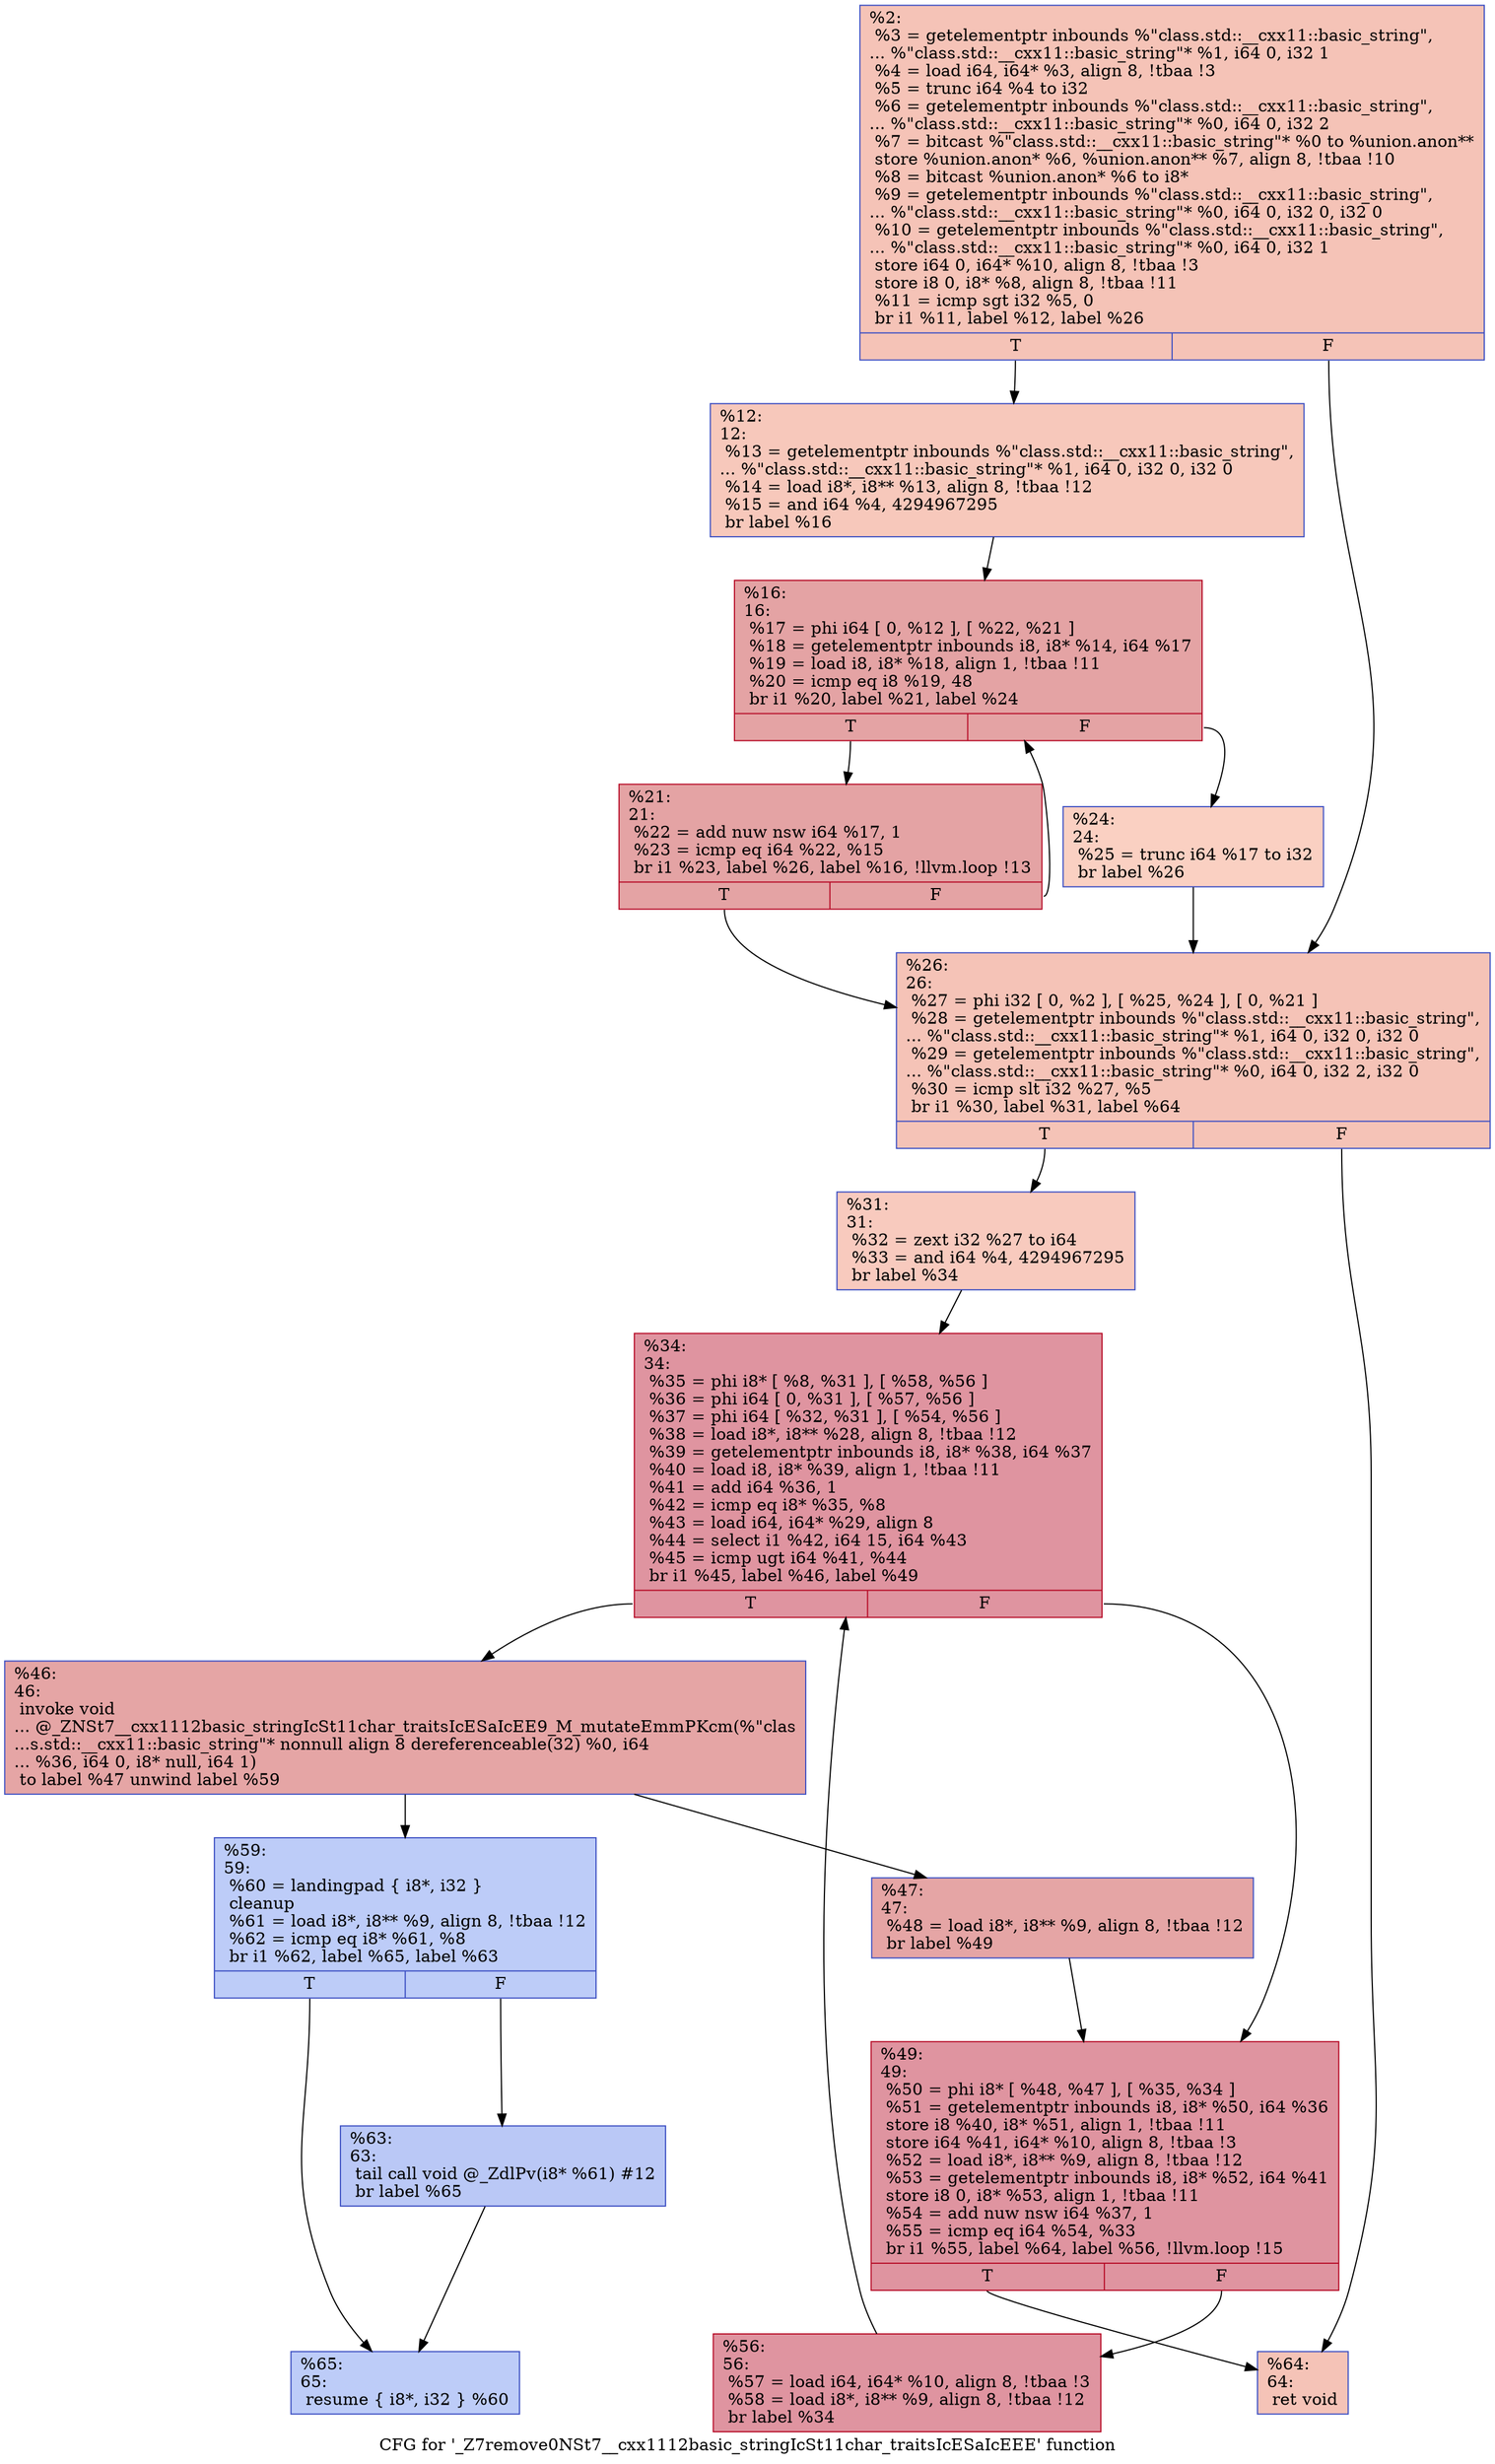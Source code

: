 digraph "CFG for '_Z7remove0NSt7__cxx1112basic_stringIcSt11char_traitsIcESaIcEEE' function" {
	label="CFG for '_Z7remove0NSt7__cxx1112basic_stringIcSt11char_traitsIcESaIcEEE' function";

	Node0x55ec4a5dbf30 [shape=record,color="#3d50c3ff", style=filled, fillcolor="#e8765c70",label="{%2:\l  %3 = getelementptr inbounds %\"class.std::__cxx11::basic_string\",\l... %\"class.std::__cxx11::basic_string\"* %1, i64 0, i32 1\l  %4 = load i64, i64* %3, align 8, !tbaa !3\l  %5 = trunc i64 %4 to i32\l  %6 = getelementptr inbounds %\"class.std::__cxx11::basic_string\",\l... %\"class.std::__cxx11::basic_string\"* %0, i64 0, i32 2\l  %7 = bitcast %\"class.std::__cxx11::basic_string\"* %0 to %union.anon**\l  store %union.anon* %6, %union.anon** %7, align 8, !tbaa !10\l  %8 = bitcast %union.anon* %6 to i8*\l  %9 = getelementptr inbounds %\"class.std::__cxx11::basic_string\",\l... %\"class.std::__cxx11::basic_string\"* %0, i64 0, i32 0, i32 0\l  %10 = getelementptr inbounds %\"class.std::__cxx11::basic_string\",\l... %\"class.std::__cxx11::basic_string\"* %0, i64 0, i32 1\l  store i64 0, i64* %10, align 8, !tbaa !3\l  store i8 0, i8* %8, align 8, !tbaa !11\l  %11 = icmp sgt i32 %5, 0\l  br i1 %11, label %12, label %26\l|{<s0>T|<s1>F}}"];
	Node0x55ec4a5dbf30:s0 -> Node0x55ec4a5dc390;
	Node0x55ec4a5dbf30:s1 -> Node0x55ec4a5dcbb0;
	Node0x55ec4a5dc390 [shape=record,color="#3d50c3ff", style=filled, fillcolor="#ed836670",label="{%12:\l12:                                               \l  %13 = getelementptr inbounds %\"class.std::__cxx11::basic_string\",\l... %\"class.std::__cxx11::basic_string\"* %1, i64 0, i32 0, i32 0\l  %14 = load i8*, i8** %13, align 8, !tbaa !12\l  %15 = and i64 %4, 4294967295\l  br label %16\l}"];
	Node0x55ec4a5dc390 -> Node0x55ec4a5dce20;
	Node0x55ec4a5dce20 [shape=record,color="#b70d28ff", style=filled, fillcolor="#c32e3170",label="{%16:\l16:                                               \l  %17 = phi i64 [ 0, %12 ], [ %22, %21 ]\l  %18 = getelementptr inbounds i8, i8* %14, i64 %17\l  %19 = load i8, i8* %18, align 1, !tbaa !11\l  %20 = icmp eq i8 %19, 48\l  br i1 %20, label %21, label %24\l|{<s0>T|<s1>F}}"];
	Node0x55ec4a5dce20:s0 -> Node0x55ec4a5dcf10;
	Node0x55ec4a5dce20:s1 -> Node0x55ec4a5dd7a0;
	Node0x55ec4a5dcf10 [shape=record,color="#b70d28ff", style=filled, fillcolor="#c32e3170",label="{%21:\l21:                                               \l  %22 = add nuw nsw i64 %17, 1\l  %23 = icmp eq i64 %22, %15\l  br i1 %23, label %26, label %16, !llvm.loop !13\l|{<s0>T|<s1>F}}"];
	Node0x55ec4a5dcf10:s0 -> Node0x55ec4a5dcbb0;
	Node0x55ec4a5dcf10:s1 -> Node0x55ec4a5dce20;
	Node0x55ec4a5dd7a0 [shape=record,color="#3d50c3ff", style=filled, fillcolor="#f3947570",label="{%24:\l24:                                               \l  %25 = trunc i64 %17 to i32\l  br label %26\l}"];
	Node0x55ec4a5dd7a0 -> Node0x55ec4a5dcbb0;
	Node0x55ec4a5dcbb0 [shape=record,color="#3d50c3ff", style=filled, fillcolor="#e8765c70",label="{%26:\l26:                                               \l  %27 = phi i32 [ 0, %2 ], [ %25, %24 ], [ 0, %21 ]\l  %28 = getelementptr inbounds %\"class.std::__cxx11::basic_string\",\l... %\"class.std::__cxx11::basic_string\"* %1, i64 0, i32 0, i32 0\l  %29 = getelementptr inbounds %\"class.std::__cxx11::basic_string\",\l... %\"class.std::__cxx11::basic_string\"* %0, i64 0, i32 2, i32 0\l  %30 = icmp slt i32 %27, %5\l  br i1 %30, label %31, label %64\l|{<s0>T|<s1>F}}"];
	Node0x55ec4a5dcbb0:s0 -> Node0x55ec4a5ddea0;
	Node0x55ec4a5dcbb0:s1 -> Node0x55ec4a5ddef0;
	Node0x55ec4a5ddea0 [shape=record,color="#3d50c3ff", style=filled, fillcolor="#ef886b70",label="{%31:\l31:                                               \l  %32 = zext i32 %27 to i64\l  %33 = and i64 %4, 4294967295\l  br label %34\l}"];
	Node0x55ec4a5ddea0 -> Node0x55ec4a5de300;
	Node0x55ec4a5de300 [shape=record,color="#b70d28ff", style=filled, fillcolor="#b70d2870",label="{%34:\l34:                                               \l  %35 = phi i8* [ %8, %31 ], [ %58, %56 ]\l  %36 = phi i64 [ 0, %31 ], [ %57, %56 ]\l  %37 = phi i64 [ %32, %31 ], [ %54, %56 ]\l  %38 = load i8*, i8** %28, align 8, !tbaa !12\l  %39 = getelementptr inbounds i8, i8* %38, i64 %37\l  %40 = load i8, i8* %39, align 1, !tbaa !11\l  %41 = add i64 %36, 1\l  %42 = icmp eq i8* %35, %8\l  %43 = load i64, i64* %29, align 8\l  %44 = select i1 %42, i64 15, i64 %43\l  %45 = icmp ugt i64 %41, %44\l  br i1 %45, label %46, label %49\l|{<s0>T|<s1>F}}"];
	Node0x55ec4a5de300:s0 -> Node0x55ec4a5debc0;
	Node0x55ec4a5de300:s1 -> Node0x55ec4a5dec50;
	Node0x55ec4a5debc0 [shape=record,color="#3d50c3ff", style=filled, fillcolor="#c5333470",label="{%46:\l46:                                               \l  invoke void\l... @_ZNSt7__cxx1112basic_stringIcSt11char_traitsIcESaIcEE9_M_mutateEmmPKcm(%\"clas\l...s.std::__cxx11::basic_string\"* nonnull align 8 dereferenceable(32) %0, i64\l... %36, i64 0, i8* null, i64 1)\l          to label %47 unwind label %59\l}"];
	Node0x55ec4a5debc0 -> Node0x55ec4a5dee30;
	Node0x55ec4a5debc0 -> Node0x55ec4a5dee80;
	Node0x55ec4a5dee30 [shape=record,color="#3d50c3ff", style=filled, fillcolor="#c5333470",label="{%47:\l47:                                               \l  %48 = load i8*, i8** %9, align 8, !tbaa !12\l  br label %49\l}"];
	Node0x55ec4a5dee30 -> Node0x55ec4a5dec50;
	Node0x55ec4a5dec50 [shape=record,color="#b70d28ff", style=filled, fillcolor="#b70d2870",label="{%49:\l49:                                               \l  %50 = phi i8* [ %48, %47 ], [ %35, %34 ]\l  %51 = getelementptr inbounds i8, i8* %50, i64 %36\l  store i8 %40, i8* %51, align 1, !tbaa !11\l  store i64 %41, i64* %10, align 8, !tbaa !3\l  %52 = load i8*, i8** %9, align 8, !tbaa !12\l  %53 = getelementptr inbounds i8, i8* %52, i64 %41\l  store i8 0, i8* %53, align 1, !tbaa !11\l  %54 = add nuw nsw i64 %37, 1\l  %55 = icmp eq i64 %54, %33\l  br i1 %55, label %64, label %56, !llvm.loop !15\l|{<s0>T|<s1>F}}"];
	Node0x55ec4a5dec50:s0 -> Node0x55ec4a5ddef0;
	Node0x55ec4a5dec50:s1 -> Node0x55ec4a5de3c0;
	Node0x55ec4a5de3c0 [shape=record,color="#b70d28ff", style=filled, fillcolor="#b70d2870",label="{%56:\l56:                                               \l  %57 = load i64, i64* %10, align 8, !tbaa !3\l  %58 = load i8*, i8** %9, align 8, !tbaa !12\l  br label %34\l}"];
	Node0x55ec4a5de3c0 -> Node0x55ec4a5de300;
	Node0x55ec4a5dee80 [shape=record,color="#3d50c3ff", style=filled, fillcolor="#6a8bef70",label="{%59:\l59:                                               \l  %60 = landingpad \{ i8*, i32 \}\l          cleanup\l  %61 = load i8*, i8** %9, align 8, !tbaa !12\l  %62 = icmp eq i8* %61, %8\l  br i1 %62, label %65, label %63\l|{<s0>T|<s1>F}}"];
	Node0x55ec4a5dee80:s0 -> Node0x55ec4a5dfc00;
	Node0x55ec4a5dee80:s1 -> Node0x55ec4a5dfc50;
	Node0x55ec4a5dfc50 [shape=record,color="#3d50c3ff", style=filled, fillcolor="#6282ea70",label="{%63:\l63:                                               \l  tail call void @_ZdlPv(i8* %61) #12\l  br label %65\l}"];
	Node0x55ec4a5dfc50 -> Node0x55ec4a5dfc00;
	Node0x55ec4a5ddef0 [shape=record,color="#3d50c3ff", style=filled, fillcolor="#e8765c70",label="{%64:\l64:                                               \l  ret void\l}"];
	Node0x55ec4a5dfc00 [shape=record,color="#3d50c3ff", style=filled, fillcolor="#6a8bef70",label="{%65:\l65:                                               \l  resume \{ i8*, i32 \} %60\l}"];
}

